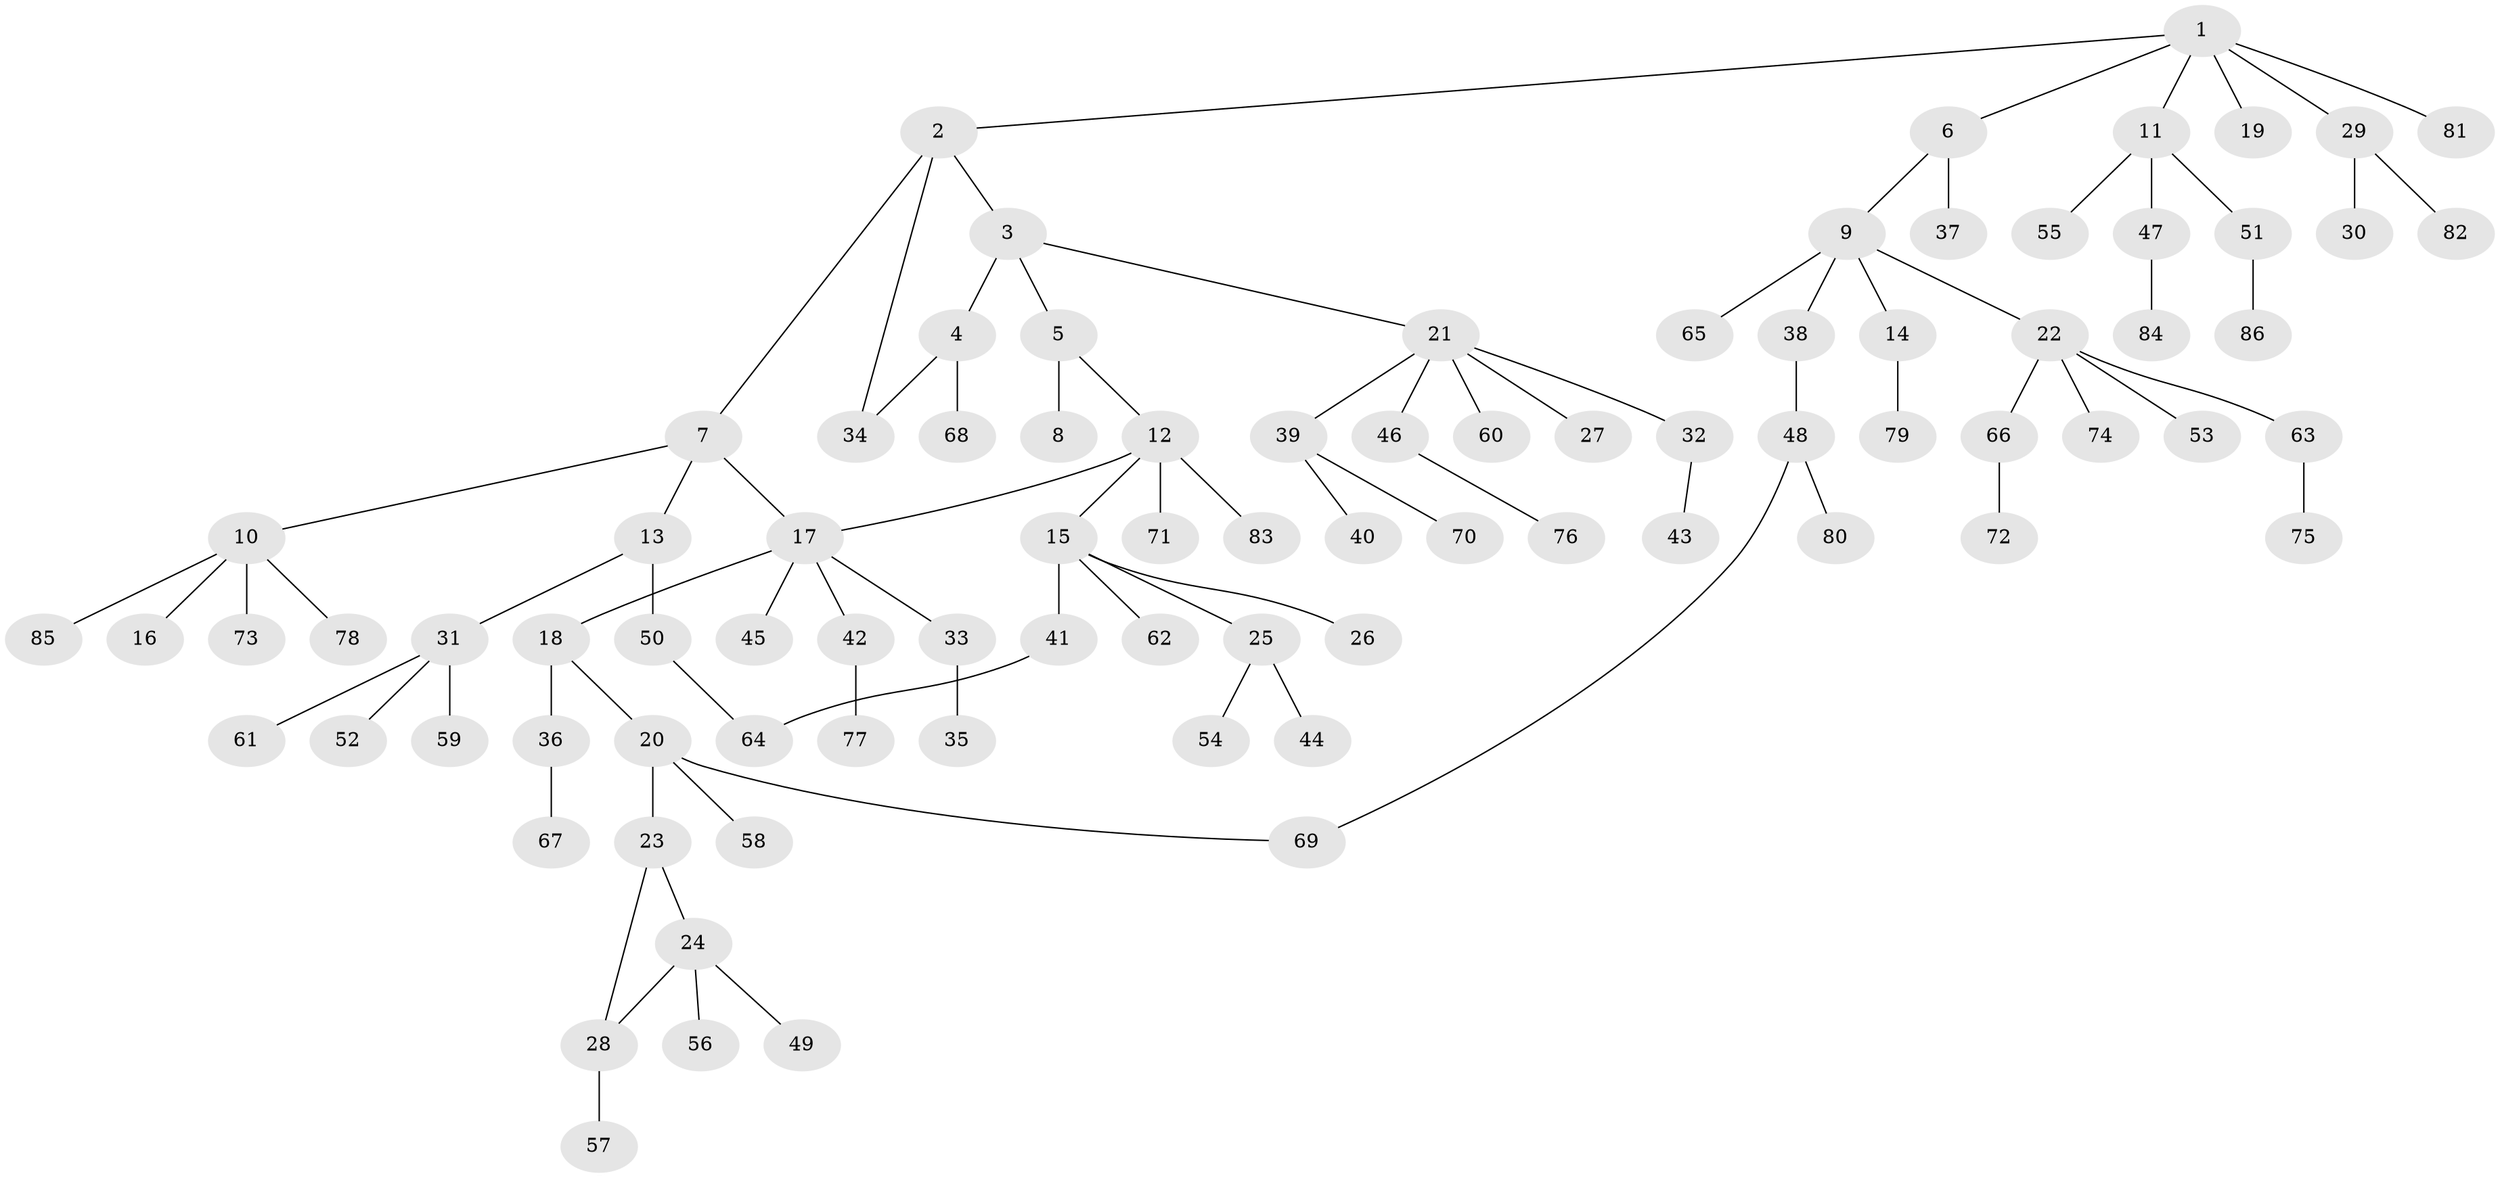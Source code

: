 // Generated by graph-tools (version 1.1) at 2025/10/02/27/25 16:10:53]
// undirected, 86 vertices, 90 edges
graph export_dot {
graph [start="1"]
  node [color=gray90,style=filled];
  1;
  2;
  3;
  4;
  5;
  6;
  7;
  8;
  9;
  10;
  11;
  12;
  13;
  14;
  15;
  16;
  17;
  18;
  19;
  20;
  21;
  22;
  23;
  24;
  25;
  26;
  27;
  28;
  29;
  30;
  31;
  32;
  33;
  34;
  35;
  36;
  37;
  38;
  39;
  40;
  41;
  42;
  43;
  44;
  45;
  46;
  47;
  48;
  49;
  50;
  51;
  52;
  53;
  54;
  55;
  56;
  57;
  58;
  59;
  60;
  61;
  62;
  63;
  64;
  65;
  66;
  67;
  68;
  69;
  70;
  71;
  72;
  73;
  74;
  75;
  76;
  77;
  78;
  79;
  80;
  81;
  82;
  83;
  84;
  85;
  86;
  1 -- 2;
  1 -- 6;
  1 -- 11;
  1 -- 19;
  1 -- 29;
  1 -- 81;
  2 -- 3;
  2 -- 7;
  2 -- 34;
  3 -- 4;
  3 -- 5;
  3 -- 21;
  4 -- 68;
  4 -- 34;
  5 -- 8;
  5 -- 12;
  6 -- 9;
  6 -- 37;
  7 -- 10;
  7 -- 13;
  7 -- 17;
  9 -- 14;
  9 -- 22;
  9 -- 38;
  9 -- 65;
  10 -- 16;
  10 -- 73;
  10 -- 78;
  10 -- 85;
  11 -- 47;
  11 -- 51;
  11 -- 55;
  12 -- 15;
  12 -- 17;
  12 -- 71;
  12 -- 83;
  13 -- 31;
  13 -- 50;
  14 -- 79;
  15 -- 25;
  15 -- 26;
  15 -- 41;
  15 -- 62;
  17 -- 18;
  17 -- 33;
  17 -- 42;
  17 -- 45;
  18 -- 20;
  18 -- 36;
  20 -- 23;
  20 -- 58;
  20 -- 69;
  21 -- 27;
  21 -- 32;
  21 -- 39;
  21 -- 46;
  21 -- 60;
  22 -- 53;
  22 -- 63;
  22 -- 66;
  22 -- 74;
  23 -- 24;
  23 -- 28;
  24 -- 49;
  24 -- 56;
  24 -- 28;
  25 -- 44;
  25 -- 54;
  28 -- 57;
  29 -- 30;
  29 -- 82;
  31 -- 52;
  31 -- 59;
  31 -- 61;
  32 -- 43;
  33 -- 35;
  36 -- 67;
  38 -- 48;
  39 -- 40;
  39 -- 70;
  41 -- 64;
  42 -- 77;
  46 -- 76;
  47 -- 84;
  48 -- 80;
  48 -- 69;
  50 -- 64;
  51 -- 86;
  63 -- 75;
  66 -- 72;
}
